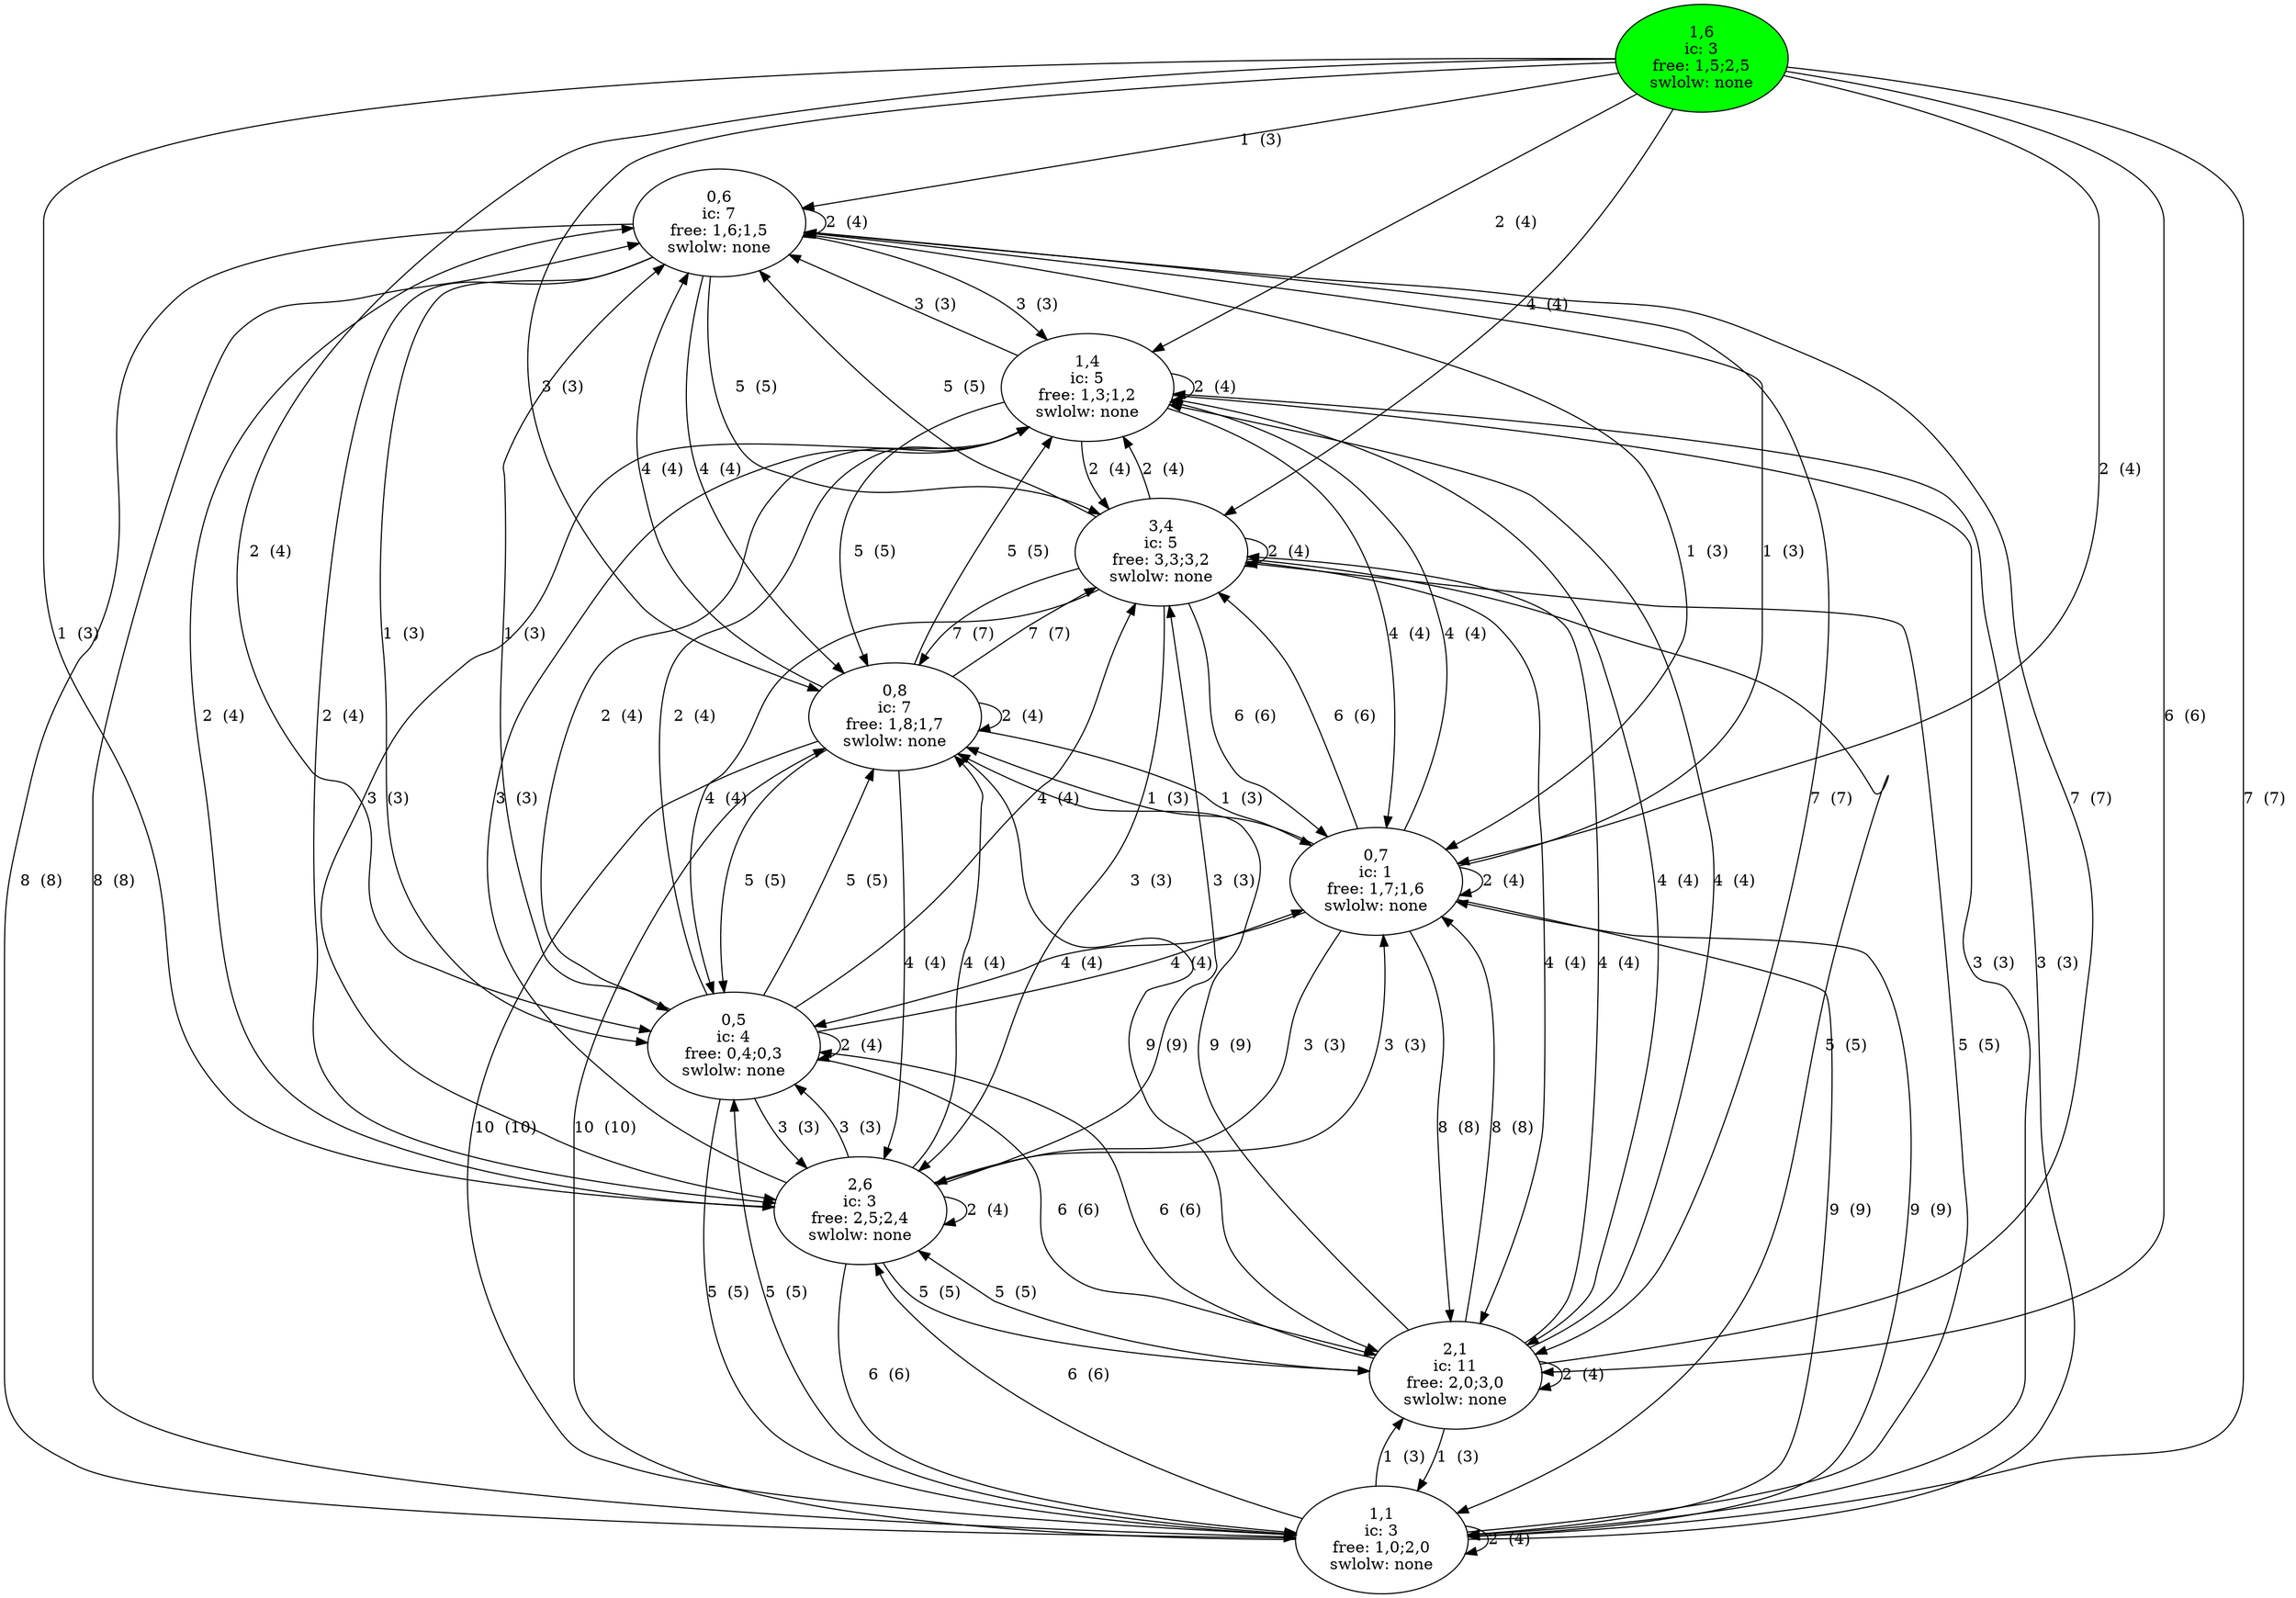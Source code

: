 digraph "example8.txt_fields" {
	compound=true
	"0_6" [label="0,6
ic: 7
free: 1,6;1,5
swlolw: none" pos="0.0,8.399999999999999!"]
	"1_4" [label="1,4
ic: 5
free: 1,3;1,2
swlolw: none" pos="2.8,14.0!"]
	"1_1" [label="1,1
ic: 3
free: 1,0;2,0
swlolw: none" pos="2.8,22.4!"]
	"2_1" [label="2,1
ic: 11
free: 2,0;3,0
swlolw: none" pos="5.6,22.4!"]
	"2_6" [label="2,6
ic: 3
free: 2,5;2,4
swlolw: none" pos="5.6,8.399999999999999!"]
	"0_5" [label="0,5
ic: 4
free: 0,4;0,3
swlolw: none" pos="0.0,11.2!"]
	"0_7" [label="0,7
ic: 1
free: 1,7;1,6
swlolw: none" pos="0.0,5.6!"]
	"0_8" [label="0,8
ic: 7
free: 1,8;1,7
swlolw: none" pos="0.0,2.8!"]
	"3_4" [label="3,4
ic: 5
free: 3,3;3,2
swlolw: none" pos="8.399999999999999,14.0!"]
	"1_6" [label="1,6
ic: 3
free: 1,5;2,5
swlolw: none" fillcolor=green pos="2.8,8.399999999999999!" style=filled]
	"0_6" -> "0_5" [label="1  (3) "]
	"0_6" -> "0_7" [label="1  (3) "]
	"0_6" -> "2_6" [label="2  (4) "]
	"0_6" -> "0_6" [label="2  (4) "]
	"0_6" -> "1_4" [label="3  (3) "]
	"0_6" -> "0_8" [label="4  (4) "]
	"0_6" -> "3_4" [label="5  (5) "]
	"0_6" -> "2_1" [label="7  (7) "]
	"0_6" -> "1_1" [label="8  (8) "]
	"1_4" -> "3_4" [label="2  (4) "]
	"1_4" -> "0_5" [label="2  (4) "]
	"1_4" -> "1_4" [label="2  (4) "]
	"1_4" -> "1_1" [label="3  (3) "]
	"1_4" -> "2_6" [label="3  (3) "]
	"1_4" -> "0_6" [label="3  (3) "]
	"1_4" -> "2_1" [label="4  (4) "]
	"1_4" -> "0_7" [label="4  (4) "]
	"1_4" -> "0_8" [label="5  (5) "]
	"1_1" -> "2_1" [label="1  (3) "]
	"1_1" -> "1_1" [label="2  (4) "]
	"1_1" -> "1_4" [label="3  (3) "]
	"1_1" -> "0_5" [label="5  (5) "]
	"1_1" -> "3_4" [label="5  (5) "]
	"1_1" -> "2_6" [label="6  (6) "]
	"1_1" -> "0_6" [label="8  (8) "]
	"1_1" -> "0_7" [label="9  (9) "]
	"1_1" -> "0_8" [label="10  (10) "]
	"2_1" -> "1_1" [label="1  (3) "]
	"2_1" -> "2_1" [label="2  (4) "]
	"2_1" -> "3_4" [label="4  (4) "]
	"2_1" -> "1_4" [label="4  (4) "]
	"2_1" -> "2_6" [label="5  (5) "]
	"2_1" -> "0_5" [label="6  (6) "]
	"2_1" -> "0_6" [label="7  (7) "]
	"2_1" -> "0_7" [label="8  (8) "]
	"2_1" -> "0_8" [label="9  (9) "]
	"2_6" -> "0_6" [label="2  (4) "]
	"2_6" -> "2_6" [label="2  (4) "]
	"2_6" -> "1_4" [label="3  (3) "]
	"2_6" -> "3_4" [label="3  (3) "]
	"2_6" -> "0_5" [label="3  (3) "]
	"2_6" -> "0_7" [label="3  (3) "]
	"2_6" -> "0_8" [label="4  (4) "]
	"2_6" -> "2_1" [label="5  (5) "]
	"2_6" -> "1_1" [label="6  (6) "]
	"0_5" -> "0_6" [label="1  (3) "]
	"0_5" -> "1_4" [label="2  (4) "]
	"0_5" -> "0_5" [label="2  (4) "]
	"0_5" -> "2_6" [label="3  (3) "]
	"0_5" -> "3_4" [label="4  (4) "]
	"0_5" -> "0_7" [label="4  (4) "]
	"0_5" -> "1_1" [label="5  (5) "]
	"0_5" -> "0_8" [label="5  (5) "]
	"0_5" -> "2_1" [label="6  (6) "]
	"0_7" -> "0_6" [label="1  (3) "]
	"0_7" -> "0_8" [label="1  (3) "]
	"0_7" -> "0_7" [label="2  (4) "]
	"0_7" -> "2_6" [label="3  (3) "]
	"0_7" -> "1_4" [label="4  (4) "]
	"0_7" -> "0_5" [label="4  (4) "]
	"0_7" -> "3_4" [label="6  (6) "]
	"0_7" -> "2_1" [label="8  (8) "]
	"0_7" -> "1_1" [label="9  (9) "]
	"0_8" -> "0_7" [label="1  (3) "]
	"0_8" -> "0_8" [label="2  (4) "]
	"0_8" -> "0_6" [label="4  (4) "]
	"0_8" -> "2_6" [label="4  (4) "]
	"0_8" -> "1_4" [label="5  (5) "]
	"0_8" -> "0_5" [label="5  (5) "]
	"0_8" -> "3_4" [label="7  (7) "]
	"0_8" -> "2_1" [label="9  (9) "]
	"0_8" -> "1_1" [label="10  (10) "]
	"3_4" -> "1_4" [label="2  (4) "]
	"3_4" -> "3_4" [label="2  (4) "]
	"3_4" -> "2_6" [label="3  (3) "]
	"3_4" -> "2_1" [label="4  (4) "]
	"3_4" -> "0_5" [label="4  (4) "]
	"3_4" -> "1_1" [label="5  (5) "]
	"3_4" -> "0_6" [label="5  (5) "]
	"3_4" -> "0_7" [label="6  (6) "]
	"3_4" -> "0_8" [label="7  (7) "]
	"1_6" -> "0_6" [label="1  (3) "]
	"1_6" -> "2_6" [label="1  (3) "]
	"1_6" -> "1_4" [label="2  (4) "]
	"1_6" -> "0_5" [label="2  (4) "]
	"1_6" -> "0_7" [label="2  (4) "]
	"1_6" -> "0_8" [label="3  (3) "]
	"1_6" -> "3_4" [label="4  (4) "]
	"1_6" -> "2_1" [label="6  (6) "]
	"1_6" -> "1_1" [label="7  (7) "]
}
